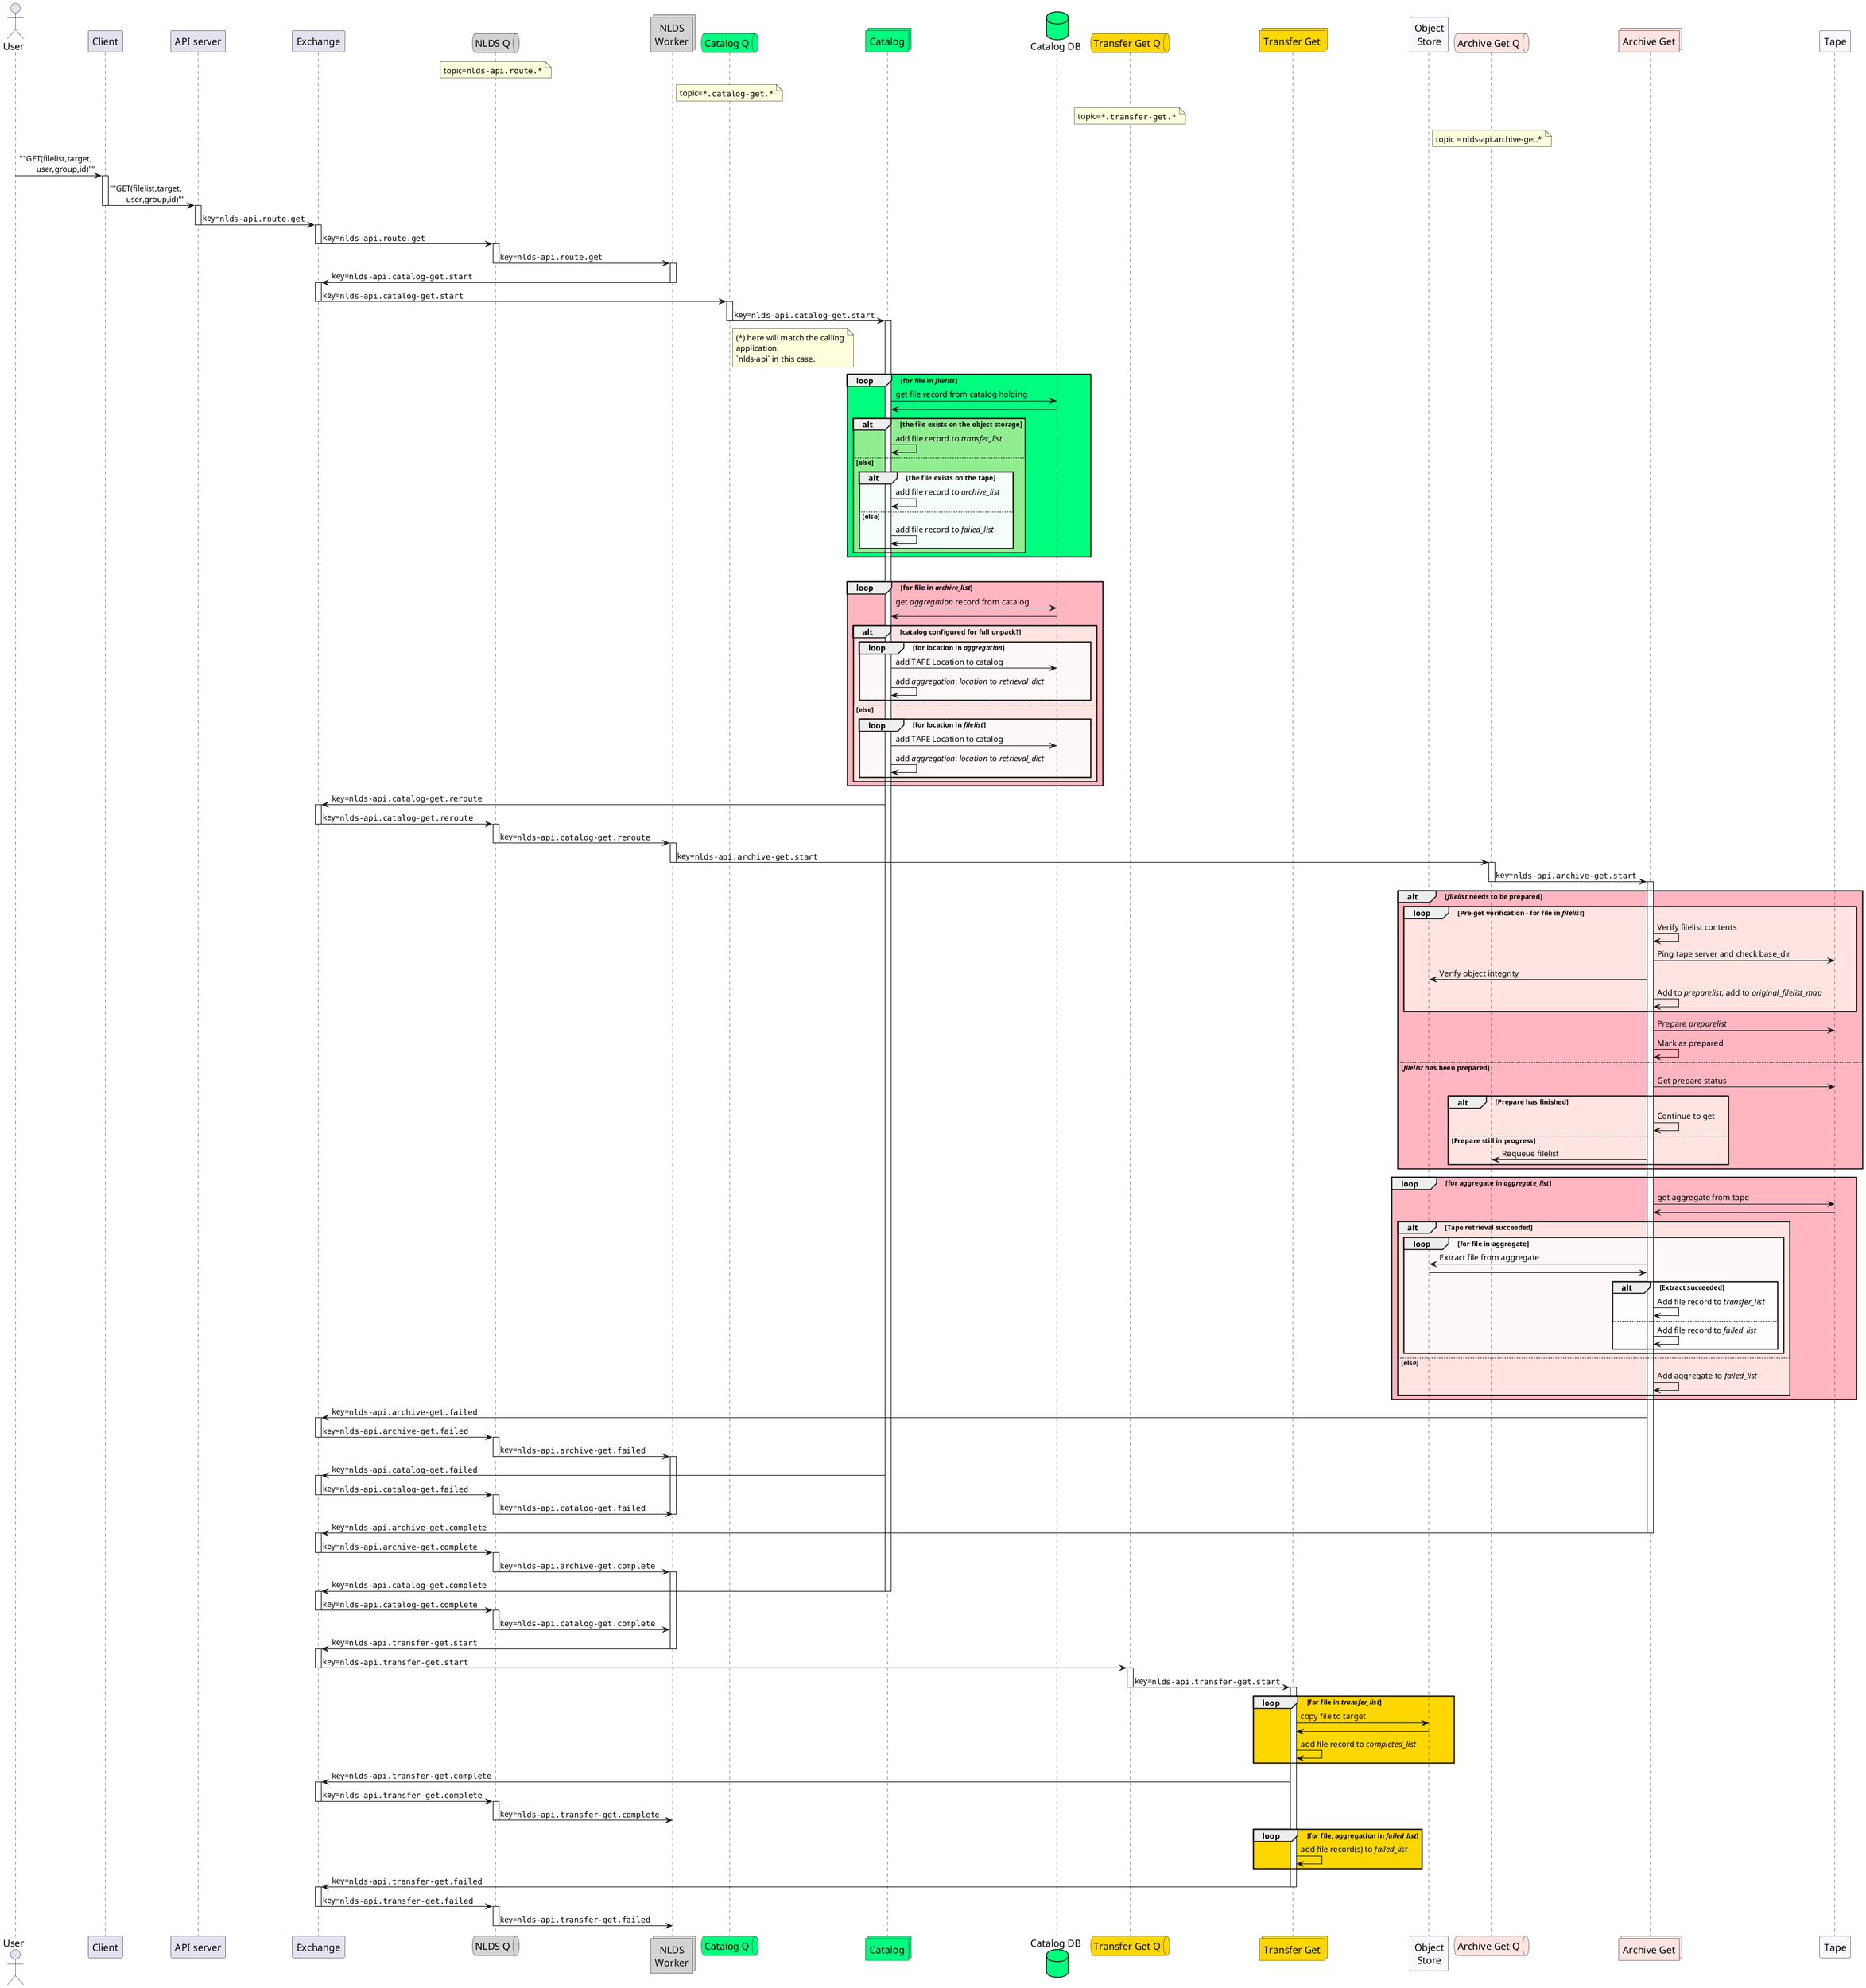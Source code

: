 @startuml message_flow_get_full
skinparam participantFontSize 16
skinparam participantFontName Futura

skinparam queueFontSize 16
skinparam queueFontName Futura

skinparam actorFontSize 16
skinparam actorFontName Futura

skinparam collectionsFontSize 16
skinparam collectionsFontName Futura

skinparam DatabaseFontSize 16
skinparam DatabaseFontName Futura

actor user as "User"
participant client as "Client"
participant server as "API server"
participant wex as "Exchange"

queue qw as "NLDS Q" #lightgrey
note over qw
    topic=""nlds-api.route.*""
end note
collections work as "NLDS\nWorker" #lightgrey

queue qc as "Catalog Q" #springgreen
collections catalog_get as "Catalog" #springgreen
database catalog_db as "Catalog DB" #springgreen
note over qc
    topic=""*.catalog-get.*""
end note

queue qt as "Transfer Get Q" #gold
note over qt
    topic=""*.transfer-get.*""
end note
collections transfer_get as "Transfer Get" #gold

participant obj as "Object\nStore" #GhostWhite

queue qag as "Archive Get Q" #MistyRose
note over qag
    topic = nlds-api.archive-get.*
end note
collections archive_gets as "Archive Get" #MistyRose

participant tape as "Tape" #GhostWhite

user -> client : ""GET(filelist,target,\n\tuser,group,id)""

activate client
client -> server : ""GET(filelist,target,\n\tuser,group,id)""
deactivate client

activate server
server -> wex : key=""nlds-api.route.get""
deactivate server

activate wex
wex -> qw : key=""nlds-api.route.get""
deactivate wex

activate qw
qw -> work : key=""nlds-api.route.get""
deactivate qw

activate work
work -> wex : key=""nlds-api.catalog-get.start""
deactivate work

activate wex
wex -> qc : key=""nlds-api.catalog-get.start""
deactivate wex

activate qc
qc -> catalog_get : key=""nlds-api.catalog-get.start""
deactivate qc
note right of qc
    (*) here will match the calling
    application.
    `nlds-api` in this case.
end note

activate catalog_get
loop #SpringGreen for file in //filelist//
    catalog_get -> catalog_db : get file record from catalog holding
    catalog_db -> catalog_get
    alt #LightGreen the file exists on the object storage
        catalog_get->catalog_get : add file record to //transfer_list//
    else else
        alt #MintCream the file exists on the tape
            catalog_get->catalog_get : add file record to //archive_list//
        else else
            catalog_get->catalog_get : add file record to //failed_list//
        end
    end
end

loop 

loop #LightPink for file in //archive_list//
    catalog_get -> catalog_db : get //aggregation// record from catalog
    catalog_db -> catalog_get 
    alt #MistyRose catalog configured for full unpack?
        loop #FFF8F8 for location in //aggregation//
            catalog_get->catalog_db: add TAPE Location to catalog
            catalog_get->catalog_get: add //aggregation//: //location// to //retrieval_dict//
        end
        ' catalog_get->catalog_get: get the //aggregate_list//
    else else
        loop #FFF8F8 for location in //filelist//
            catalog_get->catalog_db: add TAPE Location to catalog
            catalog_get->catalog_get: add //aggregation//: //location// to //retrieval_dict//
        end
    end
end

catalog_get -> wex : key=""nlds-api.catalog-get.reroute""

activate wex
wex -> qw : key=""nlds-api.catalog-get.reroute""
deactivate wex
activate qw
qw -> work : key=""nlds-api.catalog-get.reroute""
deactivate qw
activate work
work -> qag : key=""nlds-api.archive-get.start""
deactivate work
activate qag
qag -> archive_gets : key=""nlds-api.archive-get.start""
deactivate qag

activate archive_gets
alt #LightPink //filelist// needs to be prepared
    loop #MistyRose Pre-get verification - for file in //filelist//
        archive_gets->archive_gets: Verify filelist contents
        archive_gets->tape: Ping tape server and check base_dir
        archive_gets->obj: Verify object integrity
        archive_gets->archive_gets: Add to //preparelist//, add to //original_filelist_map//
    end
    archive_gets->tape: Prepare //preparelist//
    archive_gets->archive_gets: Mark as prepared
else //filelist// has been prepared
    archive_gets->tape: Get prepare status
    alt #MistyRose Prepare has finished
        archive_gets->archive_gets: Continue to get
    else Prepare still in progress
        archive_gets->qag: Requeue filelist
    end
end
loop #LightPink for aggregate in //aggregate_list//
    archive_gets -> tape : get aggregate from tape
    tape -> archive_gets
    alt #MistyRose Tape retrieval succeeded
        loop #FFF8F8 for file in aggregate
            archive_gets->obj : Extract file from aggregate
            obj->archive_gets
            alt #FFFDFD Extract succeeded
                archive_gets->archive_gets : Add file record to //transfer_list//
            else
                archive_gets->archive_gets : Add file record to //failed_list//
            end
        end
    else else
        archive_gets->archive_gets : Add aggregate to //failed_list//
    end
end

archive_gets -> wex : key=""nlds-api.archive-get.failed""

activate wex
wex -> qw : key=""nlds-api.archive-get.failed""
deactivate wex

activate qw
qw -> work : key=""nlds-api.archive-get.failed""
deactivate qw
activate work

catalog_get -> wex : key=""nlds-api.catalog-get.failed""
activate wex
wex -> qw : key=""nlds-api.catalog-get.failed""
deactivate wex
activate qw
qw -> work : key=""nlds-api.catalog-get.failed""
deactivate qw

deactivate work

archive_gets -> wex : key=""nlds-api.archive-get.complete""
deactivate archive_gets

activate wex
wex -> qw : key=""nlds-api.archive-get.complete""
deactivate wex
activate qw
qw -> work : key=""nlds-api.archive-get.complete""
deactivate qw
activate work
catalog_get -> wex : key=""nlds-api.catalog-get.complete""

deactivate catalog_get

activate wex
wex -> qw : key=""nlds-api.catalog-get.complete""
deactivate wex

activate qw
qw -> work : key=""nlds-api.catalog-get.complete""
deactivate qw

work -> wex : key=""nlds-api.transfer-get.start""
deactivate work

activate wex
wex -> qt : key=""nlds-api.transfer-get.start""
deactivate wex

activate qt
qt -> transfer_get : key=""nlds-api.transfer-get.start""
deactivate qt
activate transfer_get

loop #Gold for file in //transfer_list//
    transfer_get -> obj : copy file to target
    obj -> transfer_get : 
    transfer_get->transfer_get : add file record to //completed_list//
end
transfer_get -> wex : key=""nlds-api.transfer-get.complete""
activate wex
wex -> qw : key=""nlds-api.transfer-get.complete""
deactivate wex
activate qw
qw -> work : key=""nlds-api.transfer-get.complete""
deactivate qw

loop #Gold for file, aggregation in //failed_list//
    transfer_get->transfer_get : add file record(s) to //failed_list//
end

transfer_get -> wex : key=""nlds-api.transfer-get.failed""
deactivate transfer_get

activate wex
wex -> qw : key=""nlds-api.transfer-get.failed""
deactivate wex
activate qw
qw -> work : key=""nlds-api.transfer-get.failed""
deactivate qw

@enduml